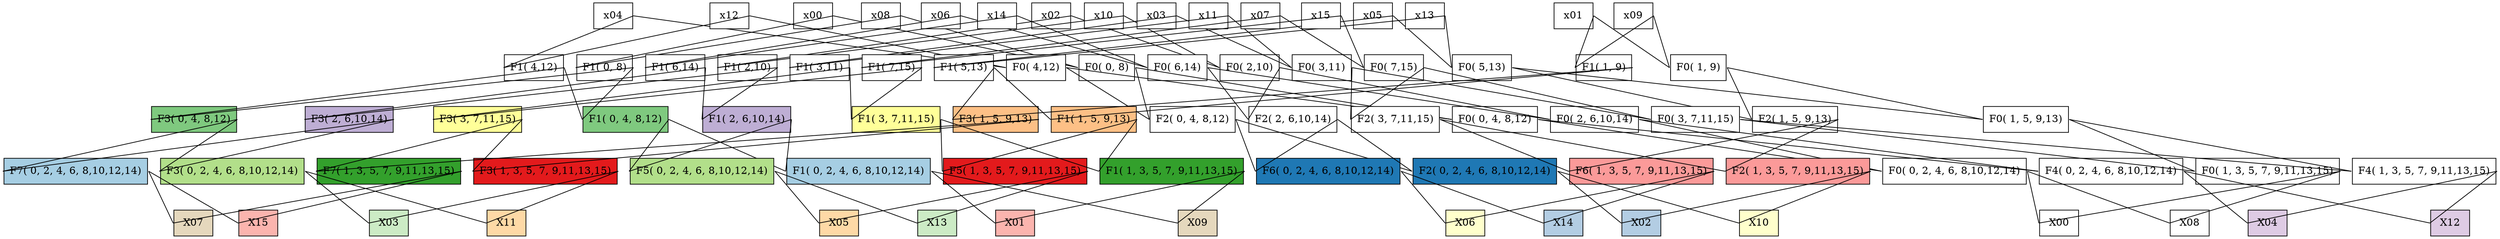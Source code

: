 digraph RFFT {
	graph [splines=line]
	edge [dir=none]
	node [shape=box color="#000000" style=filled]
	{
		node [fillcolor="#FFFFFF"]
		"level0-00" [label="x00" pos=" 0,15!"]
		"level0-01" [label="x08" pos=" 0,14!"]
		"level0-02" [label="x04" pos=" 0,13!"]
		"level0-03" [label="x12" pos=" 0,12!"]
		"level0-04" [label="x02" pos=" 0,11!"]
		"level0-05" [label="x10" pos=" 0,10!"]
		"level0-06" [label="x06" pos=" 0, 9!"]
		"level0-07" [label="x14" pos=" 0, 8!"]
		"level0-08" [label="x01" pos=" 0, 7!"]
		"level0-09" [label="x09" pos=" 0, 6!"]
		"level0-10" [label="x05" pos=" 0, 5!"]
		"level0-11" [label="x13" pos=" 0, 4!"]
		"level0-12" [label="x03" pos=" 0, 3!"]
		"level0-13" [label="x11" pos=" 0, 2!"]
		"level0-14" [label="x07" pos=" 0, 1!"]
		"level0-15" [label="x15" pos=" 0, 0!"]
	}
	{
		node [fillcolor="#FFFFFF"]
		"level1-00" [label="F0( 0, 8)" pos=" 2,15!"]
		"level1-01" [label="F1( 0, 8)" pos=" 2,14!"]
		"level1-02" [label="F0( 4,12)" pos=" 2,13!"]
		"level1-03" [label="F1( 4,12)" pos=" 2,12!"]
		"level1-04" [label="F0( 2,10)" pos=" 2,11!"]
		"level1-05" [label="F1( 2,10)" pos=" 2,10!"]
		"level1-06" [label="F0( 6,14)" pos=" 2, 9!"]
		"level1-07" [label="F1( 6,14)" pos=" 2, 8!"]
		"level1-08" [label="F0( 1, 9)" pos=" 2, 7!"]
		"level1-09" [label="F1( 1, 9)" pos=" 2, 6!"]
		"level1-10" [label="F0( 5,13)" pos=" 2, 5!"]
		"level1-11" [label="F1( 5,13)" pos=" 2, 4!"]
		"level1-12" [label="F0( 3,11)" pos=" 2, 3!"]
		"level1-13" [label="F1( 3,11)" pos=" 2, 2!"]
		"level1-14" [label="F0( 7,15)" pos=" 2, 1!"]
		"level1-15" [label="F1( 7,15)" pos=" 2, 0!"]
	}
	{
		node [fillcolor="#FFFFFF" colorscheme=accent8]
		"level2-00" [label="F0( 0, 4, 8,12)"             pos=" 4,15!"]
		"level2-01" [label="F1( 0, 4, 8,12)" fillcolor=1 pos=" 4,14!"]
		"level2-02" [label="F2( 0, 4, 8,12)"             pos=" 4,13!"]
		"level2-03" [label="F3( 0, 4, 8,12)" fillcolor=1 pos=" 4,12!"]
		"level2-04" [label="F0( 2, 6,10,14)"             pos=" 4,11!"]
		"level2-05" [label="F1( 2, 6,10,14)" fillcolor=2 pos=" 4,10!"]
		"level2-06" [label="F2( 2, 6,10,14)"             pos=" 4, 9!"]
		"level2-07" [label="F3( 2, 6,10,14)" fillcolor=2 pos=" 4, 8!"]
		"level2-08" [label="F0( 1, 5, 9,13)"             pos=" 4, 7!"]
		"level2-09" [label="F1( 1, 5, 9,13)" fillcolor=3 pos=" 4, 6!"]
		"level2-10" [label="F2( 1, 5, 9,13)"             pos=" 4, 5!"]
		"level2-11" [label="F3( 1, 5, 9,13)" fillcolor=3 pos=" 4, 4!"]
		"level2-12" [label="F0( 3, 7,11,15)"             pos=" 4, 3!"]
		"level2-13" [label="F1( 3, 7,11,15)" fillcolor=4 pos=" 4, 2!"]
		"level2-14" [label="F2( 3, 7,11,15)"             pos=" 4, 1!"]
		"level2-15" [label="F3( 3, 7,11,15)" fillcolor=4 pos=" 4, 0!"]
	}
	{
		node [fillcolor="#FFFFFF" colorscheme=paired8]
		"level3-00" [label="F0( 0, 2, 4, 6, 8,10,12,14)"             pos=" 7,15!"]
		"level3-01" [label="F1( 0, 2, 4, 6, 8,10,12,14)" fillcolor=1 pos=" 7,14!"]
		"level3-02" [label="F2( 0, 2, 4, 6, 8,10,12,14)" fillcolor=2 pos=" 7,13!"]
		"level3-03" [label="F3( 0, 2, 4, 6, 8,10,12,14)" fillcolor=3 pos=" 7,12!"]
		"level3-04" [label="F4( 0, 2, 4, 6, 8,10,12,14)"             pos=" 7,11!"]
		"level3-05" [label="F5( 0, 2, 4, 6, 8,10,12,14)" fillcolor=3 pos=" 7,10!"]
		"level3-06" [label="F6( 0, 2, 4, 6, 8,10,12,14)" fillcolor=2 pos=" 7, 9!"]
		"level3-07" [label="F7( 0, 2, 4, 6, 8,10,12,14)" fillcolor=1 pos=" 7, 8!"]
		"level3-08" [label="F0( 1, 3, 5, 7, 9,11,13,15)"             pos=" 7, 7!"]
		"level3-09" [label="F1( 1, 3, 5, 7, 9,11,13,15)" fillcolor=4 pos=" 7, 6!"]
		"level3-10" [label="F2( 1, 3, 5, 7, 9,11,13,15)" fillcolor=5 pos=" 7, 5!"]
		"level3-11" [label="F3( 1, 3, 5, 7, 9,11,13,15)" fillcolor=6 pos=" 7, 4!"]
		"level3-12" [label="F4( 1, 3, 5, 7, 9,11,13,15)"             pos=" 7, 3!"]
		"level3-13" [label="F5( 1, 3, 5, 7, 9,11,13,15)" fillcolor=6 pos=" 7, 2!"]
		"level3-14" [label="F6( 1, 3, 5, 7, 9,11,13,15)" fillcolor=5 pos=" 7, 1!"]
		"level3-15" [label="F7( 1, 3, 5, 7, 9,11,13,15)" fillcolor=4 pos=" 7, 0!"]
	}
	{
		node [fillcolor="#FFFFFF" colorscheme=pastel18]
		"level4-00" [label="X00"             pos="10,15!"]
		"level4-01" [label="X01" fillcolor=1 pos="10,14!"]
		"level4-02" [label="X02" fillcolor=2 pos="10,13!"]
		"level4-03" [label="X03" fillcolor=3 pos="10,12!"]
		"level4-04" [label="X04" fillcolor=4 pos="10,11!"]
		"level4-05" [label="X05" fillcolor=5 pos="10,10!"]
		"level4-06" [label="X06" fillcolor=6 pos="10, 9!"]
		"level4-07" [label="X07" fillcolor=7 pos="10, 8!"]
		"level4-08" [label="X08"             pos="10, 7!"]
		"level4-09" [label="X09" fillcolor=7 pos="10, 6!"]
		"level4-10" [label="X10" fillcolor=6 pos="10, 5!"]
		"level4-11" [label="X11" fillcolor=5 pos="10, 4!"]
		"level4-12" [label="X12" fillcolor=4 pos="10, 3!"]
		"level4-13" [label="X13" fillcolor=3 pos="10, 2!"]
		"level4-14" [label="X14" fillcolor=2 pos="10, 1!"]
		"level4-15" [label="X15" fillcolor=1 pos="10, 0!"]
	}
	{
		"level0-00":e -> "level1-00":w [label=""]
		"level0-01":e -> "level1-01":w [label=""]
		"level0-02":e -> "level1-02":w [label=""]
		"level0-03":e -> "level1-03":w [label=""]
		"level0-04":e -> "level1-04":w [label=""]
		"level0-05":e -> "level1-05":w [label=""]
		"level0-06":e -> "level1-06":w [label=""]
		"level0-07":e -> "level1-07":w [label=""]
		"level0-08":e -> "level1-08":w [label=""]
		"level0-09":e -> "level1-09":w [label=""]
		"level0-10":e -> "level1-10":w [label=""]
		"level0-11":e -> "level1-11":w [label=""]
		"level0-12":e -> "level1-12":w [label=""]
		"level0-13":e -> "level1-13":w [label=""]
		"level0-14":e -> "level1-14":w [label=""]
		"level0-15":e -> "level1-15":w [label=""]
		"level0-00":e -> "level1-01":w [label=""]
		"level0-01":e -> "level1-00":w [label=""]
		"level0-02":e -> "level1-03":w [label=""]
		"level0-03":e -> "level1-02":w [label=""]
		"level0-04":e -> "level1-05":w [label=""]
		"level0-05":e -> "level1-04":w [label=""]
		"level0-06":e -> "level1-07":w [label=""]
		"level0-07":e -> "level1-06":w [label=""]
		"level0-08":e -> "level1-09":w [label=""]
		"level0-09":e -> "level1-08":w [label=""]
		"level0-10":e -> "level1-11":w [label=""]
		"level0-11":e -> "level1-10":w [label=""]
		"level0-12":e -> "level1-13":w [label=""]
		"level0-13":e -> "level1-12":w [label=""]
		"level0-14":e -> "level1-15":w [label=""]
		"level0-15":e -> "level1-14":w [label=""]
	}
	{
		"level1-00":e -> "level2-00":w [label=""]
		"level1-01":e -> "level2-01":w [label=""]
		"level1-02":e -> "level2-02":w [label=""]
		"level1-03":e -> "level2-03":w [label=""]
		"level1-04":e -> "level2-04":w [label=""]
		"level1-05":e -> "level2-05":w [label=""]
		"level1-06":e -> "level2-06":w [label=""]
		"level1-07":e -> "level2-07":w [label=""]
		"level1-08":e -> "level2-08":w [label=""]
		"level1-09":e -> "level2-09":w [label=""]
		"level1-10":e -> "level2-10":w [label=""]
		"level1-11":e -> "level2-11":w [label=""]
		"level1-12":e -> "level2-12":w [label=""]
		"level1-13":e -> "level2-13":w [label=""]
		"level1-14":e -> "level2-14":w [label=""]
		"level1-15":e -> "level2-15":w [label=""]
		"level1-00":e -> "level2-02":w [label=""]
		"level1-01":e -> "level2-03":w [label=""]
		"level1-02":e -> "level2-00":w [label=""]
		"level1-03":e -> "level2-01":w [label=""]
		"level1-04":e -> "level2-06":w [label=""]
		"level1-05":e -> "level2-07":w [label=""]
		"level1-06":e -> "level2-04":w [label=""]
		"level1-07":e -> "level2-05":w [label=""]
		"level1-08":e -> "level2-10":w [label=""]
		"level1-09":e -> "level2-11":w [label=""]
		"level1-10":e -> "level2-08":w [label=""]
		"level1-11":e -> "level2-09":w [label=""]
		"level1-12":e -> "level2-14":w [label=""]
		"level1-13":e -> "level2-15":w [label=""]
		"level1-14":e -> "level2-12":w [label=""]
		"level1-15":e -> "level2-13":w [label=""]
	}
	{
		"level2-00":e -> "level3-00":w [label=""]
		"level2-01":e -> "level3-01":w [label=""]
		"level2-02":e -> "level3-02":w [label=""]
		"level2-03":e -> "level3-03":w [label=""]
		"level2-04":e -> "level3-04":w [label=""]
		"level2-05":e -> "level3-05":w [label=""]
		"level2-06":e -> "level3-06":w [label=""]
		"level2-07":e -> "level3-07":w [label=""]
		"level2-00":e -> "level3-04":w [label=""]
		"level2-01":e -> "level3-05":w [label=""]
		"level2-02":e -> "level3-06":w [label=""]
		"level2-03":e -> "level3-07":w [label=""]
		"level2-04":e -> "level3-00":w [label=""]
		"level2-05":e -> "level3-01":w [label=""]
		"level2-06":e -> "level3-02":w [label=""]
		"level2-07":e -> "level3-03":w [label=""]
		"level2-08":e -> "level3-08":w [label=""]
		"level2-09":e -> "level3-09":w [label=""]
		"level2-10":e -> "level3-10":w [label=""]
		"level2-11":e -> "level3-11":w [label=""]
		"level2-12":e -> "level3-12":w [label=""]
		"level2-13":e -> "level3-13":w [label=""]
		"level2-14":e -> "level3-14":w [label=""]
		"level2-15":e -> "level3-15":w [label=""]
		"level2-08":e -> "level3-12":w [label=""]
		"level2-09":e -> "level3-13":w [label=""]
		"level2-10":e -> "level3-14":w [label=""]
		"level2-11":e -> "level3-15":w [label=""]
		"level2-12":e -> "level3-08":w [label=""]
		"level2-13":e -> "level3-09":w [label=""]
		"level2-14":e -> "level3-10":w [label=""]
		"level2-15":e -> "level3-11":w [label=""]
	}
	{
		"level3-00":e -> "level4-00":w [label=""]
		"level3-01":e -> "level4-01":w [label=""]
		"level3-02":e -> "level4-02":w [label=""]
		"level3-03":e -> "level4-03":w [label=""]
		"level3-04":e -> "level4-04":w [label=""]
		"level3-05":e -> "level4-05":w [label=""]
		"level3-06":e -> "level4-06":w [label=""]
		"level3-07":e -> "level4-07":w [label=""]
		"level3-08":e -> "level4-08":w [label=""]
		"level3-09":e -> "level4-09":w [label=""]
		"level3-10":e -> "level4-10":w [label=""]
		"level3-11":e -> "level4-11":w [label=""]
		"level3-12":e -> "level4-12":w [label=""]
		"level3-13":e -> "level4-13":w [label=""]
		"level3-14":e -> "level4-14":w [label=""]
		"level3-15":e -> "level4-15":w [label=""]
		"level3-00":e -> "level4-08":w [label=""]
		"level3-01":e -> "level4-09":w [label=""]
		"level3-02":e -> "level4-10":w [label=""]
		"level3-03":e -> "level4-11":w [label=""]
		"level3-04":e -> "level4-12":w [label=""]
		"level3-05":e -> "level4-13":w [label=""]
		"level3-06":e -> "level4-14":w [label=""]
		"level3-07":e -> "level4-15":w [label=""]
		"level3-08":e -> "level4-00":w [label=""]
		"level3-09":e -> "level4-01":w [label=""]
		"level3-10":e -> "level4-02":w [label=""]
		"level3-11":e -> "level4-03":w [label=""]
		"level3-12":e -> "level4-04":w [label=""]
		"level3-13":e -> "level4-05":w [label=""]
		"level3-14":e -> "level4-06":w [label=""]
		"level3-15":e -> "level4-07":w [label=""]
	}
}
